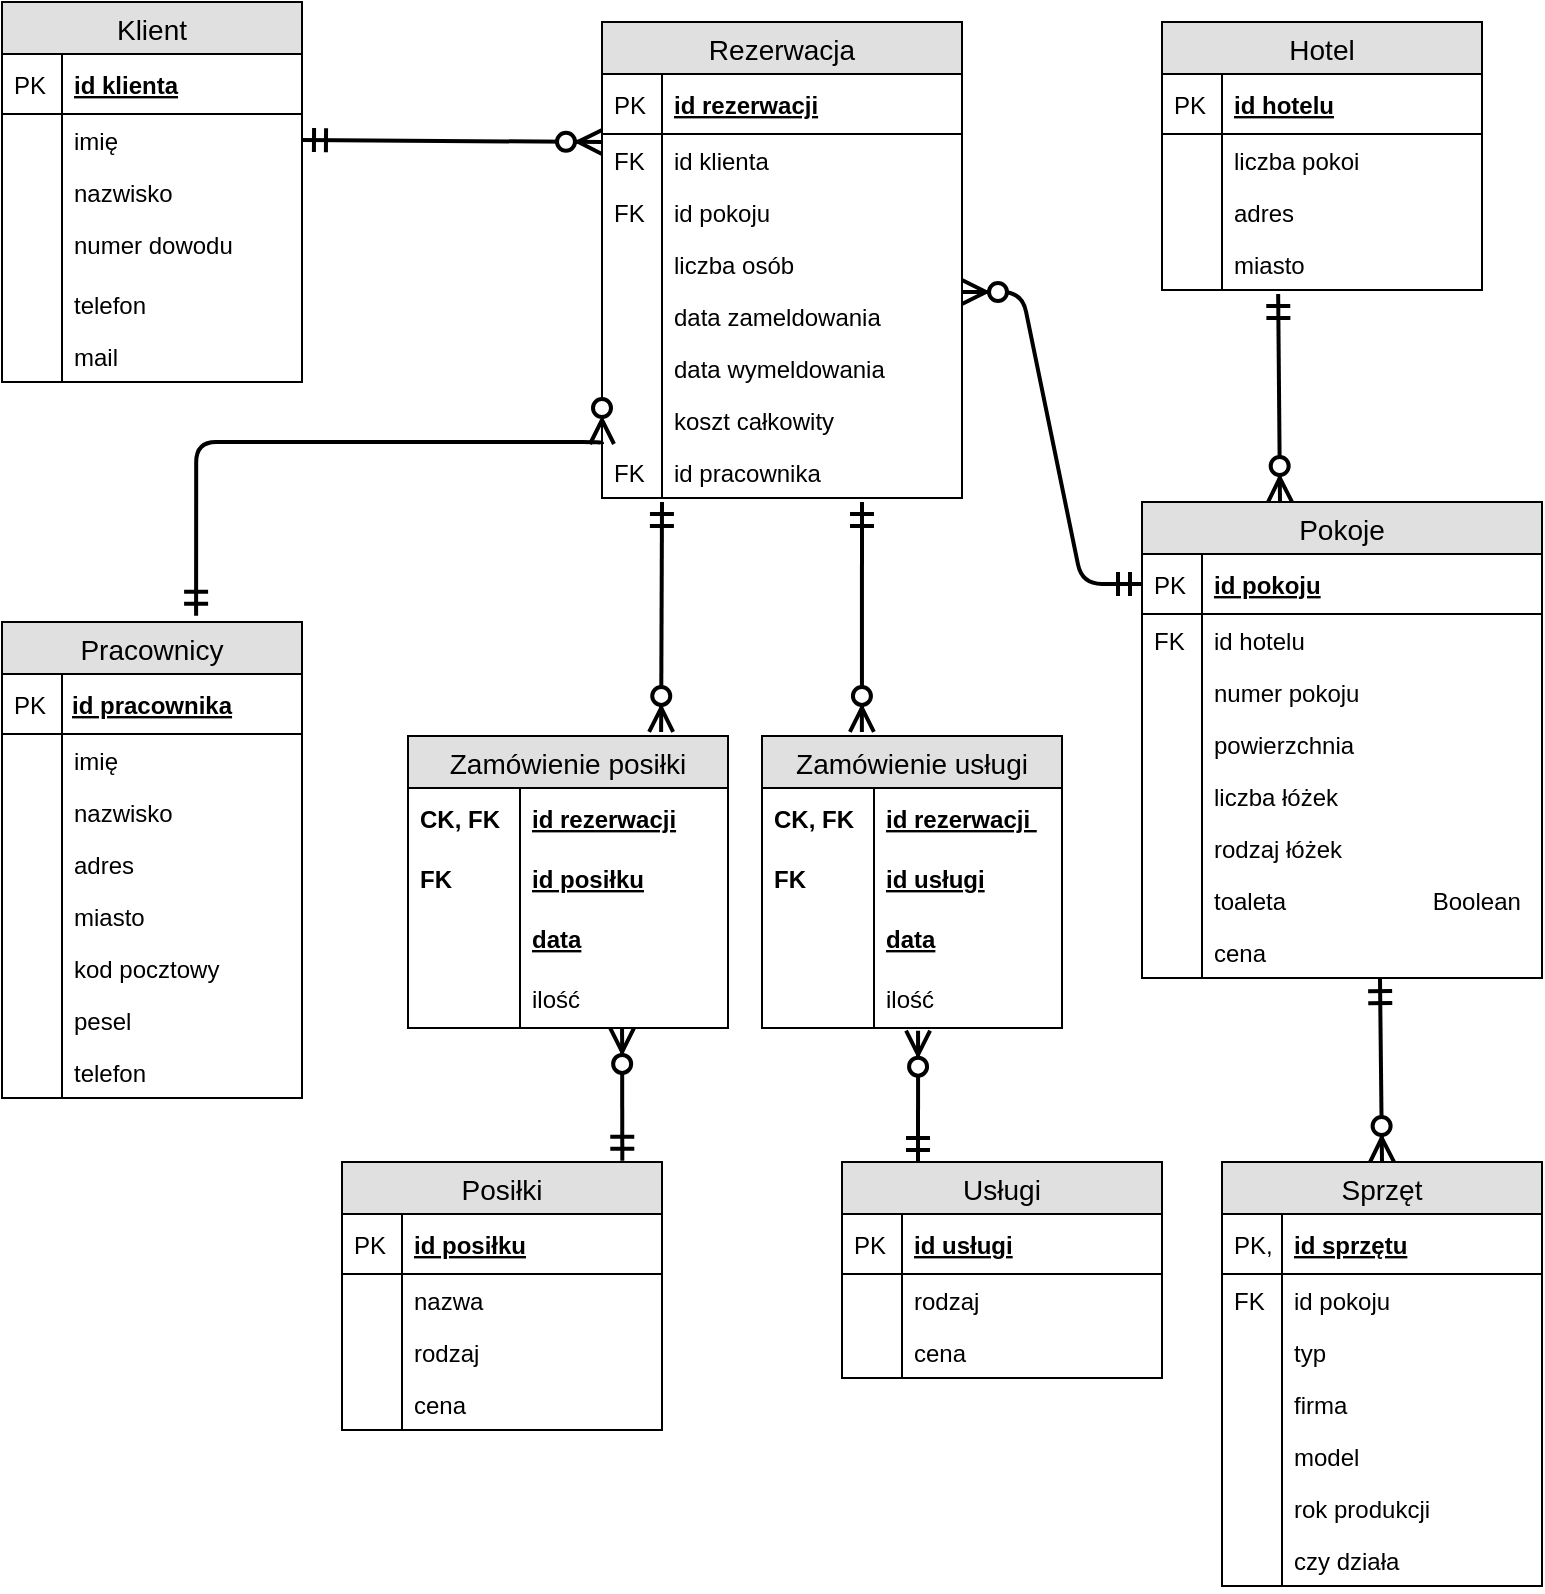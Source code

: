 <mxfile version="12.2.3" type="github" pages="1">
  <diagram id="eyHHcdrzbElofcJFkmy_" name="Page-1">
    <mxGraphModel dx="1374" dy="845" grid="1" gridSize="10" guides="1" tooltips="1" connect="1" arrows="1" fold="1" page="1" pageScale="1" pageWidth="827" pageHeight="1169" math="0" shadow="0">
      <root>
        <object label="" id="0">
          <mxCell/>
        </object>
        <mxCell id="1" parent="0"/>
        <mxCell id="zYe5BoqIVoptwqaEqp91-1" value="Rezerwacja" style="swimlane;fontStyle=0;childLayout=stackLayout;horizontal=1;startSize=26;fillColor=#e0e0e0;horizontalStack=0;resizeParent=1;resizeParentMax=0;resizeLast=0;collapsible=1;marginBottom=0;swimlaneFillColor=#ffffff;align=center;fontSize=14;" parent="1" vertex="1">
          <mxGeometry x="350" y="40" width="180" height="238" as="geometry"/>
        </mxCell>
        <mxCell id="zYe5BoqIVoptwqaEqp91-2" value="id rezerwacji" style="shape=partialRectangle;top=0;left=0;right=0;bottom=1;align=left;verticalAlign=middle;fillColor=none;spacingLeft=34;spacingRight=4;overflow=hidden;rotatable=0;points=[[0,0.5],[1,0.5]];portConstraint=eastwest;dropTarget=0;fontStyle=5;fontSize=12;" parent="zYe5BoqIVoptwqaEqp91-1" vertex="1">
          <mxGeometry y="26" width="180" height="30" as="geometry"/>
        </mxCell>
        <mxCell id="zYe5BoqIVoptwqaEqp91-3" value="PK" style="shape=partialRectangle;top=0;left=0;bottom=0;fillColor=none;align=left;verticalAlign=middle;spacingLeft=4;spacingRight=4;overflow=hidden;rotatable=0;points=[];portConstraint=eastwest;part=1;fontSize=12;" parent="zYe5BoqIVoptwqaEqp91-2" vertex="1" connectable="0">
          <mxGeometry width="30" height="30" as="geometry"/>
        </mxCell>
        <mxCell id="zYe5BoqIVoptwqaEqp91-8" value="id klienta" style="shape=partialRectangle;top=0;left=0;right=0;bottom=0;align=left;verticalAlign=top;fillColor=none;spacingLeft=34;spacingRight=4;overflow=hidden;rotatable=0;points=[[0,0.5],[1,0.5]];portConstraint=eastwest;dropTarget=0;fontSize=12;" parent="zYe5BoqIVoptwqaEqp91-1" vertex="1">
          <mxGeometry y="56" width="180" height="26" as="geometry"/>
        </mxCell>
        <mxCell id="zYe5BoqIVoptwqaEqp91-9" value="FK" style="shape=partialRectangle;top=0;left=0;bottom=0;fillColor=none;align=left;verticalAlign=top;spacingLeft=4;spacingRight=4;overflow=hidden;rotatable=0;points=[];portConstraint=eastwest;part=1;fontSize=12;" parent="zYe5BoqIVoptwqaEqp91-8" vertex="1" connectable="0">
          <mxGeometry width="30" height="26" as="geometry"/>
        </mxCell>
        <mxCell id="zYe5BoqIVoptwqaEqp91-6" value="id pokoju" style="shape=partialRectangle;top=0;left=0;right=0;bottom=0;align=left;verticalAlign=top;fillColor=none;spacingLeft=34;spacingRight=4;overflow=hidden;rotatable=0;points=[[0,0.5],[1,0.5]];portConstraint=eastwest;dropTarget=0;fontSize=12;" parent="zYe5BoqIVoptwqaEqp91-1" vertex="1">
          <mxGeometry y="82" width="180" height="26" as="geometry"/>
        </mxCell>
        <mxCell id="zYe5BoqIVoptwqaEqp91-7" value="FK" style="shape=partialRectangle;top=0;left=0;bottom=0;fillColor=none;align=left;verticalAlign=top;spacingLeft=4;spacingRight=4;overflow=hidden;rotatable=0;points=[];portConstraint=eastwest;part=1;fontSize=12;" parent="zYe5BoqIVoptwqaEqp91-6" vertex="1" connectable="0">
          <mxGeometry width="30" height="26" as="geometry"/>
        </mxCell>
        <mxCell id="zYe5BoqIVoptwqaEqp91-12" value="liczba osób " style="shape=partialRectangle;top=0;left=0;right=0;bottom=0;align=left;verticalAlign=top;fillColor=none;spacingLeft=34;spacingRight=4;overflow=hidden;rotatable=0;points=[[0,0.5],[1,0.5]];portConstraint=eastwest;dropTarget=0;fontSize=12;" parent="zYe5BoqIVoptwqaEqp91-1" vertex="1">
          <mxGeometry y="108" width="180" height="26" as="geometry"/>
        </mxCell>
        <mxCell id="zYe5BoqIVoptwqaEqp91-13" value="" style="shape=partialRectangle;top=0;left=0;bottom=0;fillColor=none;align=left;verticalAlign=top;spacingLeft=4;spacingRight=4;overflow=hidden;rotatable=0;points=[];portConstraint=eastwest;part=1;fontSize=12;" parent="zYe5BoqIVoptwqaEqp91-12" vertex="1" connectable="0">
          <mxGeometry width="30" height="26" as="geometry"/>
        </mxCell>
        <mxCell id="zYe5BoqIVoptwqaEqp91-14" value="data zameldowania" style="shape=partialRectangle;top=0;left=0;right=0;bottom=0;align=left;verticalAlign=top;fillColor=none;spacingLeft=34;spacingRight=4;overflow=hidden;rotatable=0;points=[[0,0.5],[1,0.5]];portConstraint=eastwest;dropTarget=0;fontSize=12;" parent="zYe5BoqIVoptwqaEqp91-1" vertex="1">
          <mxGeometry y="134" width="180" height="26" as="geometry"/>
        </mxCell>
        <mxCell id="zYe5BoqIVoptwqaEqp91-15" value="" style="shape=partialRectangle;top=0;left=0;bottom=0;fillColor=none;align=left;verticalAlign=top;spacingLeft=4;spacingRight=4;overflow=hidden;rotatable=0;points=[];portConstraint=eastwest;part=1;fontSize=12;" parent="zYe5BoqIVoptwqaEqp91-14" vertex="1" connectable="0">
          <mxGeometry width="30" height="26" as="geometry"/>
        </mxCell>
        <mxCell id="hdCmrwVaHmSog3tD7lYt-102" value="data wymeldowania" style="shape=partialRectangle;top=0;left=0;right=0;bottom=0;align=left;verticalAlign=top;fillColor=none;spacingLeft=34;spacingRight=4;overflow=hidden;rotatable=0;points=[[0,0.5],[1,0.5]];portConstraint=eastwest;dropTarget=0;fontSize=12;" parent="zYe5BoqIVoptwqaEqp91-1" vertex="1">
          <mxGeometry y="160" width="180" height="26" as="geometry"/>
        </mxCell>
        <mxCell id="hdCmrwVaHmSog3tD7lYt-103" value="" style="shape=partialRectangle;top=0;left=0;bottom=0;fillColor=none;align=left;verticalAlign=top;spacingLeft=4;spacingRight=4;overflow=hidden;rotatable=0;points=[];portConstraint=eastwest;part=1;fontSize=12;" parent="hdCmrwVaHmSog3tD7lYt-102" vertex="1" connectable="0">
          <mxGeometry width="30" height="26" as="geometry"/>
        </mxCell>
        <mxCell id="zYe5BoqIVoptwqaEqp91-39" value="koszt całkowity" style="shape=partialRectangle;top=0;left=0;right=0;bottom=0;align=left;verticalAlign=top;fillColor=none;spacingLeft=34;spacingRight=4;overflow=hidden;rotatable=0;points=[[0,0.5],[1,0.5]];portConstraint=eastwest;dropTarget=0;fontSize=12;" parent="zYe5BoqIVoptwqaEqp91-1" vertex="1">
          <mxGeometry y="186" width="180" height="26" as="geometry"/>
        </mxCell>
        <mxCell id="zYe5BoqIVoptwqaEqp91-40" value="" style="shape=partialRectangle;top=0;left=0;bottom=0;fillColor=none;align=left;verticalAlign=top;spacingLeft=4;spacingRight=4;overflow=hidden;rotatable=0;points=[];portConstraint=eastwest;part=1;fontSize=12;" parent="zYe5BoqIVoptwqaEqp91-39" vertex="1" connectable="0">
          <mxGeometry width="30" height="26" as="geometry"/>
        </mxCell>
        <mxCell id="zYe5BoqIVoptwqaEqp91-41" value="id pracownika" style="shape=partialRectangle;top=0;left=0;right=0;bottom=0;align=left;verticalAlign=top;fillColor=none;spacingLeft=34;spacingRight=4;overflow=hidden;rotatable=0;points=[[0,0.5],[1,0.5]];portConstraint=eastwest;dropTarget=0;fontSize=12;" parent="zYe5BoqIVoptwqaEqp91-1" vertex="1">
          <mxGeometry y="212" width="180" height="26" as="geometry"/>
        </mxCell>
        <mxCell id="zYe5BoqIVoptwqaEqp91-42" value="FK" style="shape=partialRectangle;top=0;left=0;bottom=0;fillColor=none;align=left;verticalAlign=top;spacingLeft=4;spacingRight=4;overflow=hidden;rotatable=0;points=[];portConstraint=eastwest;part=1;fontSize=12;" parent="zYe5BoqIVoptwqaEqp91-41" vertex="1" connectable="0">
          <mxGeometry width="30" height="26" as="geometry"/>
        </mxCell>
        <mxCell id="zYe5BoqIVoptwqaEqp91-43" value="Klient" style="swimlane;fontStyle=0;childLayout=stackLayout;horizontal=1;startSize=26;fillColor=#e0e0e0;horizontalStack=0;resizeParent=1;resizeParentMax=0;resizeLast=0;collapsible=1;marginBottom=0;swimlaneFillColor=#ffffff;align=center;fontSize=14;" parent="1" vertex="1">
          <mxGeometry x="50" y="30" width="150" height="190" as="geometry"/>
        </mxCell>
        <mxCell id="zYe5BoqIVoptwqaEqp91-44" value="id klienta" style="shape=partialRectangle;top=0;left=0;right=0;bottom=1;align=left;verticalAlign=middle;fillColor=none;spacingLeft=34;spacingRight=4;overflow=hidden;rotatable=0;points=[[0,0.5],[1,0.5]];portConstraint=eastwest;dropTarget=0;fontStyle=5;fontSize=12;" parent="zYe5BoqIVoptwqaEqp91-43" vertex="1">
          <mxGeometry y="26" width="150" height="30" as="geometry"/>
        </mxCell>
        <mxCell id="zYe5BoqIVoptwqaEqp91-45" value="PK" style="shape=partialRectangle;top=0;left=0;bottom=0;fillColor=none;align=left;verticalAlign=middle;spacingLeft=4;spacingRight=4;overflow=hidden;rotatable=0;points=[];portConstraint=eastwest;part=1;fontSize=12;" parent="zYe5BoqIVoptwqaEqp91-44" vertex="1" connectable="0">
          <mxGeometry width="30" height="30" as="geometry"/>
        </mxCell>
        <mxCell id="zYe5BoqIVoptwqaEqp91-46" value="imię             " style="shape=partialRectangle;top=0;left=0;right=0;bottom=0;align=left;verticalAlign=top;fillColor=none;spacingLeft=34;spacingRight=4;overflow=hidden;rotatable=0;points=[[0,0.5],[1,0.5]];portConstraint=eastwest;dropTarget=0;fontSize=12;" parent="zYe5BoqIVoptwqaEqp91-43" vertex="1">
          <mxGeometry y="56" width="150" height="26" as="geometry"/>
        </mxCell>
        <mxCell id="zYe5BoqIVoptwqaEqp91-47" value="" style="shape=partialRectangle;top=0;left=0;bottom=0;fillColor=none;align=left;verticalAlign=top;spacingLeft=4;spacingRight=4;overflow=hidden;rotatable=0;points=[];portConstraint=eastwest;part=1;fontSize=12;" parent="zYe5BoqIVoptwqaEqp91-46" vertex="1" connectable="0">
          <mxGeometry width="30" height="26" as="geometry"/>
        </mxCell>
        <mxCell id="zYe5BoqIVoptwqaEqp91-48" value="nazwisko     " style="shape=partialRectangle;top=0;left=0;right=0;bottom=0;align=left;verticalAlign=top;fillColor=none;spacingLeft=34;spacingRight=4;overflow=hidden;rotatable=0;points=[[0,0.5],[1,0.5]];portConstraint=eastwest;dropTarget=0;fontSize=12;" parent="zYe5BoqIVoptwqaEqp91-43" vertex="1">
          <mxGeometry y="82" width="150" height="26" as="geometry"/>
        </mxCell>
        <mxCell id="zYe5BoqIVoptwqaEqp91-49" value="" style="shape=partialRectangle;top=0;left=0;bottom=0;fillColor=none;align=left;verticalAlign=top;spacingLeft=4;spacingRight=4;overflow=hidden;rotatable=0;points=[];portConstraint=eastwest;part=1;fontSize=12;" parent="zYe5BoqIVoptwqaEqp91-48" vertex="1" connectable="0">
          <mxGeometry width="30" height="26" as="geometry"/>
        </mxCell>
        <mxCell id="zYe5BoqIVoptwqaEqp91-100" value="numer dowodu" style="shape=partialRectangle;top=0;left=0;right=0;bottom=0;align=left;verticalAlign=top;fillColor=none;spacingLeft=34;spacingRight=4;overflow=hidden;rotatable=0;points=[[0,0.5],[1,0.5]];portConstraint=eastwest;dropTarget=0;fontSize=12;" parent="zYe5BoqIVoptwqaEqp91-43" vertex="1">
          <mxGeometry y="108" width="150" height="30" as="geometry"/>
        </mxCell>
        <mxCell id="zYe5BoqIVoptwqaEqp91-101" value="" style="shape=partialRectangle;top=0;left=0;bottom=0;fillColor=none;align=left;verticalAlign=top;spacingLeft=4;spacingRight=4;overflow=hidden;rotatable=0;points=[];portConstraint=eastwest;part=1;fontSize=12;" parent="zYe5BoqIVoptwqaEqp91-100" vertex="1" connectable="0">
          <mxGeometry width="30" height="30" as="geometry"/>
        </mxCell>
        <mxCell id="zYe5BoqIVoptwqaEqp91-104" value="telefon" style="shape=partialRectangle;top=0;left=0;right=0;bottom=0;align=left;verticalAlign=top;fillColor=none;spacingLeft=34;spacingRight=4;overflow=hidden;rotatable=0;points=[[0,0.5],[1,0.5]];portConstraint=eastwest;dropTarget=0;fontSize=12;" parent="zYe5BoqIVoptwqaEqp91-43" vertex="1">
          <mxGeometry y="138" width="150" height="26" as="geometry"/>
        </mxCell>
        <mxCell id="zYe5BoqIVoptwqaEqp91-105" value="" style="shape=partialRectangle;top=0;left=0;bottom=0;fillColor=none;align=left;verticalAlign=top;spacingLeft=4;spacingRight=4;overflow=hidden;rotatable=0;points=[];portConstraint=eastwest;part=1;fontSize=12;" parent="zYe5BoqIVoptwqaEqp91-104" vertex="1" connectable="0">
          <mxGeometry width="30" height="26" as="geometry"/>
        </mxCell>
        <mxCell id="zYe5BoqIVoptwqaEqp91-106" value="mail" style="shape=partialRectangle;top=0;left=0;right=0;bottom=0;align=left;verticalAlign=top;fillColor=none;spacingLeft=34;spacingRight=4;overflow=hidden;rotatable=0;points=[[0,0.5],[1,0.5]];portConstraint=eastwest;dropTarget=0;fontSize=12;" parent="zYe5BoqIVoptwqaEqp91-43" vertex="1">
          <mxGeometry y="164" width="150" height="26" as="geometry"/>
        </mxCell>
        <mxCell id="zYe5BoqIVoptwqaEqp91-107" value="" style="shape=partialRectangle;top=0;left=0;bottom=0;fillColor=none;align=left;verticalAlign=top;spacingLeft=4;spacingRight=4;overflow=hidden;rotatable=0;points=[];portConstraint=eastwest;part=1;fontSize=12;" parent="zYe5BoqIVoptwqaEqp91-106" vertex="1" connectable="0">
          <mxGeometry width="30" height="26" as="geometry"/>
        </mxCell>
        <mxCell id="zYe5BoqIVoptwqaEqp91-54" value="Hotel" style="swimlane;fontStyle=0;childLayout=stackLayout;horizontal=1;startSize=26;fillColor=#e0e0e0;horizontalStack=0;resizeParent=1;resizeParentMax=0;resizeLast=0;collapsible=1;marginBottom=0;swimlaneFillColor=#ffffff;align=center;fontSize=14;" parent="1" vertex="1">
          <mxGeometry x="630" y="40" width="160" height="134" as="geometry"/>
        </mxCell>
        <mxCell id="zYe5BoqIVoptwqaEqp91-55" value="id hotelu" style="shape=partialRectangle;top=0;left=0;right=0;bottom=1;align=left;verticalAlign=middle;fillColor=none;spacingLeft=34;spacingRight=4;overflow=hidden;rotatable=0;points=[[0,0.5],[1,0.5]];portConstraint=eastwest;dropTarget=0;fontStyle=5;fontSize=12;" parent="zYe5BoqIVoptwqaEqp91-54" vertex="1">
          <mxGeometry y="26" width="160" height="30" as="geometry"/>
        </mxCell>
        <mxCell id="zYe5BoqIVoptwqaEqp91-56" value="PK" style="shape=partialRectangle;top=0;left=0;bottom=0;fillColor=none;align=left;verticalAlign=middle;spacingLeft=4;spacingRight=4;overflow=hidden;rotatable=0;points=[];portConstraint=eastwest;part=1;fontSize=12;" parent="zYe5BoqIVoptwqaEqp91-55" vertex="1" connectable="0">
          <mxGeometry width="30" height="30" as="geometry"/>
        </mxCell>
        <mxCell id="zYe5BoqIVoptwqaEqp91-57" value="liczba pokoi" style="shape=partialRectangle;top=0;left=0;right=0;bottom=0;align=left;verticalAlign=top;fillColor=none;spacingLeft=34;spacingRight=4;overflow=hidden;rotatable=0;points=[[0,0.5],[1,0.5]];portConstraint=eastwest;dropTarget=0;fontSize=12;" parent="zYe5BoqIVoptwqaEqp91-54" vertex="1">
          <mxGeometry y="56" width="160" height="26" as="geometry"/>
        </mxCell>
        <mxCell id="zYe5BoqIVoptwqaEqp91-58" value="" style="shape=partialRectangle;top=0;left=0;bottom=0;fillColor=none;align=left;verticalAlign=top;spacingLeft=4;spacingRight=4;overflow=hidden;rotatable=0;points=[];portConstraint=eastwest;part=1;fontSize=12;" parent="zYe5BoqIVoptwqaEqp91-57" vertex="1" connectable="0">
          <mxGeometry width="30" height="26" as="geometry"/>
        </mxCell>
        <mxCell id="wo8Ci5ziZs2mCeSjoIZl-31" value="adres" style="shape=partialRectangle;top=0;left=0;right=0;bottom=0;align=left;verticalAlign=top;fillColor=none;spacingLeft=34;spacingRight=4;overflow=hidden;rotatable=0;points=[[0,0.5],[1,0.5]];portConstraint=eastwest;dropTarget=0;fontSize=12;" vertex="1" parent="zYe5BoqIVoptwqaEqp91-54">
          <mxGeometry y="82" width="160" height="26" as="geometry"/>
        </mxCell>
        <mxCell id="wo8Ci5ziZs2mCeSjoIZl-32" value="" style="shape=partialRectangle;top=0;left=0;bottom=0;fillColor=none;align=left;verticalAlign=top;spacingLeft=4;spacingRight=4;overflow=hidden;rotatable=0;points=[];portConstraint=eastwest;part=1;fontSize=12;" vertex="1" connectable="0" parent="wo8Ci5ziZs2mCeSjoIZl-31">
          <mxGeometry width="30" height="26" as="geometry"/>
        </mxCell>
        <mxCell id="zYe5BoqIVoptwqaEqp91-59" value="miasto" style="shape=partialRectangle;top=0;left=0;right=0;bottom=0;align=left;verticalAlign=top;fillColor=none;spacingLeft=34;spacingRight=4;overflow=hidden;rotatable=0;points=[[0,0.5],[1,0.5]];portConstraint=eastwest;dropTarget=0;fontSize=12;" parent="zYe5BoqIVoptwqaEqp91-54" vertex="1">
          <mxGeometry y="108" width="160" height="26" as="geometry"/>
        </mxCell>
        <mxCell id="zYe5BoqIVoptwqaEqp91-60" value="" style="shape=partialRectangle;top=0;left=0;bottom=0;fillColor=none;align=left;verticalAlign=top;spacingLeft=4;spacingRight=4;overflow=hidden;rotatable=0;points=[];portConstraint=eastwest;part=1;fontSize=12;" parent="zYe5BoqIVoptwqaEqp91-59" vertex="1" connectable="0">
          <mxGeometry width="30" height="26" as="geometry"/>
        </mxCell>
        <mxCell id="zYe5BoqIVoptwqaEqp91-117" value="Pracownicy" style="swimlane;fontStyle=0;childLayout=stackLayout;horizontal=1;startSize=26;fillColor=#e0e0e0;horizontalStack=0;resizeParent=1;resizeParentMax=0;resizeLast=0;collapsible=1;marginBottom=0;swimlaneFillColor=#ffffff;align=center;fontSize=14;" parent="1" vertex="1">
          <mxGeometry x="50" y="340" width="150" height="238" as="geometry"/>
        </mxCell>
        <mxCell id="zYe5BoqIVoptwqaEqp91-118" value="id pracownika" style="shape=partialRectangle;top=0;left=0;right=0;bottom=1;align=left;verticalAlign=middle;fillColor=none;spacingLeft=33;spacingRight=-1;overflow=hidden;rotatable=0;points=[[0,0.5],[1,0.5]];portConstraint=eastwest;dropTarget=0;fontStyle=5;fontSize=12;strokeColor=#000000;spacing=2;" parent="zYe5BoqIVoptwqaEqp91-117" vertex="1">
          <mxGeometry y="26" width="150" height="30" as="geometry"/>
        </mxCell>
        <mxCell id="zYe5BoqIVoptwqaEqp91-119" value="PK" style="shape=partialRectangle;top=0;left=0;bottom=0;fillColor=none;align=left;verticalAlign=middle;spacingLeft=4;spacingRight=4;overflow=hidden;rotatable=0;points=[];portConstraint=eastwest;part=1;fontSize=12;" parent="zYe5BoqIVoptwqaEqp91-118" vertex="1" connectable="0">
          <mxGeometry width="30" height="30" as="geometry"/>
        </mxCell>
        <mxCell id="zYe5BoqIVoptwqaEqp91-122" value="imię" style="shape=partialRectangle;top=0;left=0;right=0;bottom=0;align=left;verticalAlign=top;fillColor=none;spacingLeft=34;spacingRight=4;overflow=hidden;rotatable=0;points=[[0,0.5],[1,0.5]];portConstraint=eastwest;dropTarget=0;fontSize=12;" parent="zYe5BoqIVoptwqaEqp91-117" vertex="1">
          <mxGeometry y="56" width="150" height="26" as="geometry"/>
        </mxCell>
        <mxCell id="zYe5BoqIVoptwqaEqp91-123" value="" style="shape=partialRectangle;top=0;left=0;bottom=0;fillColor=none;align=left;verticalAlign=top;spacingLeft=4;spacingRight=4;overflow=hidden;rotatable=0;points=[];portConstraint=eastwest;part=1;fontSize=12;" parent="zYe5BoqIVoptwqaEqp91-122" vertex="1" connectable="0">
          <mxGeometry width="30" height="26" as="geometry"/>
        </mxCell>
        <mxCell id="hdCmrwVaHmSog3tD7lYt-77" value="nazwisko" style="shape=partialRectangle;top=0;left=0;right=0;bottom=0;align=left;verticalAlign=top;fillColor=none;spacingLeft=34;spacingRight=4;overflow=hidden;rotatable=0;points=[[0,0.5],[1,0.5]];portConstraint=eastwest;dropTarget=0;fontSize=12;" parent="zYe5BoqIVoptwqaEqp91-117" vertex="1">
          <mxGeometry y="82" width="150" height="26" as="geometry"/>
        </mxCell>
        <mxCell id="hdCmrwVaHmSog3tD7lYt-78" value="" style="shape=partialRectangle;top=0;left=0;bottom=0;fillColor=none;align=left;verticalAlign=top;spacingLeft=4;spacingRight=4;overflow=hidden;rotatable=0;points=[];portConstraint=eastwest;part=1;fontSize=12;" parent="hdCmrwVaHmSog3tD7lYt-77" vertex="1" connectable="0">
          <mxGeometry width="30" height="26" as="geometry"/>
        </mxCell>
        <mxCell id="zYe5BoqIVoptwqaEqp91-124" value="adres" style="shape=partialRectangle;top=0;left=0;right=0;bottom=0;align=left;verticalAlign=top;fillColor=none;spacingLeft=34;spacingRight=4;overflow=hidden;rotatable=0;points=[[0,0.5],[1,0.5]];portConstraint=eastwest;dropTarget=0;fontSize=12;" parent="zYe5BoqIVoptwqaEqp91-117" vertex="1">
          <mxGeometry y="108" width="150" height="26" as="geometry"/>
        </mxCell>
        <mxCell id="zYe5BoqIVoptwqaEqp91-125" value="" style="shape=partialRectangle;top=0;left=0;bottom=0;fillColor=none;align=left;verticalAlign=top;spacingLeft=4;spacingRight=4;overflow=hidden;rotatable=0;points=[];portConstraint=eastwest;part=1;fontSize=12;" parent="zYe5BoqIVoptwqaEqp91-124" vertex="1" connectable="0">
          <mxGeometry width="30" height="26" as="geometry"/>
        </mxCell>
        <mxCell id="hdCmrwVaHmSog3tD7lYt-81" value="miasto" style="shape=partialRectangle;top=0;left=0;right=0;bottom=0;align=left;verticalAlign=top;fillColor=none;spacingLeft=34;spacingRight=4;overflow=hidden;rotatable=0;points=[[0,0.5],[1,0.5]];portConstraint=eastwest;dropTarget=0;fontSize=12;" parent="zYe5BoqIVoptwqaEqp91-117" vertex="1">
          <mxGeometry y="134" width="150" height="26" as="geometry"/>
        </mxCell>
        <mxCell id="hdCmrwVaHmSog3tD7lYt-82" value="" style="shape=partialRectangle;top=0;left=0;bottom=0;fillColor=none;align=left;verticalAlign=top;spacingLeft=4;spacingRight=4;overflow=hidden;rotatable=0;points=[];portConstraint=eastwest;part=1;fontSize=12;" parent="hdCmrwVaHmSog3tD7lYt-81" vertex="1" connectable="0">
          <mxGeometry width="30" height="26" as="geometry"/>
        </mxCell>
        <mxCell id="hdCmrwVaHmSog3tD7lYt-83" value="kod pocztowy" style="shape=partialRectangle;top=0;left=0;right=0;bottom=0;align=left;verticalAlign=top;fillColor=none;spacingLeft=34;spacingRight=4;overflow=hidden;rotatable=0;points=[[0,0.5],[1,0.5]];portConstraint=eastwest;dropTarget=0;fontSize=12;" parent="zYe5BoqIVoptwqaEqp91-117" vertex="1">
          <mxGeometry y="160" width="150" height="26" as="geometry"/>
        </mxCell>
        <mxCell id="hdCmrwVaHmSog3tD7lYt-84" value="" style="shape=partialRectangle;top=0;left=0;bottom=0;fillColor=none;align=left;verticalAlign=top;spacingLeft=4;spacingRight=4;overflow=hidden;rotatable=0;points=[];portConstraint=eastwest;part=1;fontSize=12;" parent="hdCmrwVaHmSog3tD7lYt-83" vertex="1" connectable="0">
          <mxGeometry width="30" height="26" as="geometry"/>
        </mxCell>
        <mxCell id="hdCmrwVaHmSog3tD7lYt-85" value="pesel&#xa;" style="shape=partialRectangle;top=0;left=0;right=0;bottom=0;align=left;verticalAlign=top;fillColor=none;spacingLeft=34;spacingRight=4;overflow=hidden;rotatable=0;points=[[0,0.5],[1,0.5]];portConstraint=eastwest;dropTarget=0;fontSize=12;" parent="zYe5BoqIVoptwqaEqp91-117" vertex="1">
          <mxGeometry y="186" width="150" height="26" as="geometry"/>
        </mxCell>
        <mxCell id="hdCmrwVaHmSog3tD7lYt-86" value="" style="shape=partialRectangle;top=0;left=0;bottom=0;fillColor=none;align=left;verticalAlign=top;spacingLeft=4;spacingRight=4;overflow=hidden;rotatable=0;points=[];portConstraint=eastwest;part=1;fontSize=12;" parent="hdCmrwVaHmSog3tD7lYt-85" vertex="1" connectable="0">
          <mxGeometry width="30" height="26" as="geometry"/>
        </mxCell>
        <mxCell id="hdCmrwVaHmSog3tD7lYt-87" value="telefon" style="shape=partialRectangle;top=0;left=0;right=0;bottom=0;align=left;verticalAlign=top;fillColor=none;spacingLeft=34;spacingRight=4;overflow=hidden;rotatable=0;points=[[0,0.5],[1,0.5]];portConstraint=eastwest;dropTarget=0;fontSize=12;" parent="zYe5BoqIVoptwqaEqp91-117" vertex="1">
          <mxGeometry y="212" width="150" height="26" as="geometry"/>
        </mxCell>
        <mxCell id="hdCmrwVaHmSog3tD7lYt-88" value="" style="shape=partialRectangle;top=0;left=0;bottom=0;fillColor=none;align=left;verticalAlign=top;spacingLeft=4;spacingRight=4;overflow=hidden;rotatable=0;points=[];portConstraint=eastwest;part=1;fontSize=12;" parent="hdCmrwVaHmSog3tD7lYt-87" vertex="1" connectable="0">
          <mxGeometry width="30" height="26" as="geometry"/>
        </mxCell>
        <mxCell id="zYe5BoqIVoptwqaEqp91-137" value="Usługi" style="swimlane;fontStyle=0;childLayout=stackLayout;horizontal=1;startSize=26;fillColor=#e0e0e0;horizontalStack=0;resizeParent=1;resizeParentMax=0;resizeLast=0;collapsible=1;marginBottom=0;swimlaneFillColor=#ffffff;align=center;fontSize=14;" parent="1" vertex="1">
          <mxGeometry x="470" y="610" width="160" height="108" as="geometry"/>
        </mxCell>
        <mxCell id="zYe5BoqIVoptwqaEqp91-138" value="id usługi" style="shape=partialRectangle;top=0;left=0;right=0;bottom=1;align=left;verticalAlign=middle;fillColor=none;spacingLeft=34;spacingRight=4;overflow=hidden;rotatable=0;points=[[0,0.5],[1,0.5]];portConstraint=eastwest;dropTarget=0;fontStyle=5;fontSize=12;" parent="zYe5BoqIVoptwqaEqp91-137" vertex="1">
          <mxGeometry y="26" width="160" height="30" as="geometry"/>
        </mxCell>
        <mxCell id="zYe5BoqIVoptwqaEqp91-139" value="PK" style="shape=partialRectangle;top=0;left=0;bottom=0;fillColor=none;align=left;verticalAlign=middle;spacingLeft=4;spacingRight=4;overflow=hidden;rotatable=0;points=[];portConstraint=eastwest;part=1;fontSize=12;" parent="zYe5BoqIVoptwqaEqp91-138" vertex="1" connectable="0">
          <mxGeometry width="30" height="30" as="geometry"/>
        </mxCell>
        <mxCell id="zYe5BoqIVoptwqaEqp91-140" value="rodzaj" style="shape=partialRectangle;top=0;left=0;right=0;bottom=0;align=left;verticalAlign=top;fillColor=none;spacingLeft=34;spacingRight=4;overflow=hidden;rotatable=0;points=[[0,0.5],[1,0.5]];portConstraint=eastwest;dropTarget=0;fontSize=12;" parent="zYe5BoqIVoptwqaEqp91-137" vertex="1">
          <mxGeometry y="56" width="160" height="26" as="geometry"/>
        </mxCell>
        <mxCell id="zYe5BoqIVoptwqaEqp91-141" value="" style="shape=partialRectangle;top=0;left=0;bottom=0;fillColor=none;align=left;verticalAlign=top;spacingLeft=4;spacingRight=4;overflow=hidden;rotatable=0;points=[];portConstraint=eastwest;part=1;fontSize=12;" parent="zYe5BoqIVoptwqaEqp91-140" vertex="1" connectable="0">
          <mxGeometry width="30" height="26" as="geometry"/>
        </mxCell>
        <mxCell id="zYe5BoqIVoptwqaEqp91-142" value="cena" style="shape=partialRectangle;top=0;left=0;right=0;bottom=0;align=left;verticalAlign=top;fillColor=none;spacingLeft=34;spacingRight=4;overflow=hidden;rotatable=0;points=[[0,0.5],[1,0.5]];portConstraint=eastwest;dropTarget=0;fontSize=12;" parent="zYe5BoqIVoptwqaEqp91-137" vertex="1">
          <mxGeometry y="82" width="160" height="26" as="geometry"/>
        </mxCell>
        <mxCell id="zYe5BoqIVoptwqaEqp91-143" value="" style="shape=partialRectangle;top=0;left=0;bottom=0;fillColor=none;align=left;verticalAlign=top;spacingLeft=4;spacingRight=4;overflow=hidden;rotatable=0;points=[];portConstraint=eastwest;part=1;fontSize=12;" parent="zYe5BoqIVoptwqaEqp91-142" vertex="1" connectable="0">
          <mxGeometry width="30" height="26" as="geometry"/>
        </mxCell>
        <mxCell id="zYe5BoqIVoptwqaEqp91-148" value="Posiłki" style="swimlane;fontStyle=0;childLayout=stackLayout;horizontal=1;startSize=26;fillColor=#e0e0e0;horizontalStack=0;resizeParent=1;resizeParentMax=0;resizeLast=0;collapsible=1;marginBottom=0;swimlaneFillColor=#ffffff;align=center;fontSize=14;" parent="1" vertex="1">
          <mxGeometry x="220" y="610" width="160" height="134" as="geometry"/>
        </mxCell>
        <mxCell id="zYe5BoqIVoptwqaEqp91-149" value="id posiłku" style="shape=partialRectangle;top=0;left=0;right=0;bottom=1;align=left;verticalAlign=middle;fillColor=none;spacingLeft=34;spacingRight=4;overflow=hidden;rotatable=0;points=[[0,0.5],[1,0.5]];portConstraint=eastwest;dropTarget=0;fontStyle=5;fontSize=12;" parent="zYe5BoqIVoptwqaEqp91-148" vertex="1">
          <mxGeometry y="26" width="160" height="30" as="geometry"/>
        </mxCell>
        <mxCell id="zYe5BoqIVoptwqaEqp91-150" value="PK" style="shape=partialRectangle;top=0;left=0;bottom=0;fillColor=none;align=left;verticalAlign=middle;spacingLeft=4;spacingRight=4;overflow=hidden;rotatable=0;points=[];portConstraint=eastwest;part=1;fontSize=12;" parent="zYe5BoqIVoptwqaEqp91-149" vertex="1" connectable="0">
          <mxGeometry width="30" height="30" as="geometry"/>
        </mxCell>
        <mxCell id="zYe5BoqIVoptwqaEqp91-151" value="nazwa" style="shape=partialRectangle;top=0;left=0;right=0;bottom=0;align=left;verticalAlign=top;fillColor=none;spacingLeft=34;spacingRight=4;overflow=hidden;rotatable=0;points=[[0,0.5],[1,0.5]];portConstraint=eastwest;dropTarget=0;fontSize=12;" parent="zYe5BoqIVoptwqaEqp91-148" vertex="1">
          <mxGeometry y="56" width="160" height="26" as="geometry"/>
        </mxCell>
        <mxCell id="zYe5BoqIVoptwqaEqp91-152" value="" style="shape=partialRectangle;top=0;left=0;bottom=0;fillColor=none;align=left;verticalAlign=top;spacingLeft=4;spacingRight=4;overflow=hidden;rotatable=0;points=[];portConstraint=eastwest;part=1;fontSize=12;" parent="zYe5BoqIVoptwqaEqp91-151" vertex="1" connectable="0">
          <mxGeometry width="30" height="26" as="geometry"/>
        </mxCell>
        <mxCell id="zYe5BoqIVoptwqaEqp91-153" value="rodzaj" style="shape=partialRectangle;top=0;left=0;right=0;bottom=0;align=left;verticalAlign=top;fillColor=none;spacingLeft=34;spacingRight=4;overflow=hidden;rotatable=0;points=[[0,0.5],[1,0.5]];portConstraint=eastwest;dropTarget=0;fontSize=12;" parent="zYe5BoqIVoptwqaEqp91-148" vertex="1">
          <mxGeometry y="82" width="160" height="26" as="geometry"/>
        </mxCell>
        <mxCell id="zYe5BoqIVoptwqaEqp91-154" value="" style="shape=partialRectangle;top=0;left=0;bottom=0;fillColor=none;align=left;verticalAlign=top;spacingLeft=4;spacingRight=4;overflow=hidden;rotatable=0;points=[];portConstraint=eastwest;part=1;fontSize=12;" parent="zYe5BoqIVoptwqaEqp91-153" vertex="1" connectable="0">
          <mxGeometry width="30" height="26" as="geometry"/>
        </mxCell>
        <mxCell id="zYe5BoqIVoptwqaEqp91-155" value="cena" style="shape=partialRectangle;top=0;left=0;right=0;bottom=0;align=left;verticalAlign=top;fillColor=none;spacingLeft=34;spacingRight=4;overflow=hidden;rotatable=0;points=[[0,0.5],[1,0.5]];portConstraint=eastwest;dropTarget=0;fontSize=12;" parent="zYe5BoqIVoptwqaEqp91-148" vertex="1">
          <mxGeometry y="108" width="160" height="26" as="geometry"/>
        </mxCell>
        <mxCell id="zYe5BoqIVoptwqaEqp91-156" value="" style="shape=partialRectangle;top=0;left=0;bottom=0;fillColor=none;align=left;verticalAlign=top;spacingLeft=4;spacingRight=4;overflow=hidden;rotatable=0;points=[];portConstraint=eastwest;part=1;fontSize=12;" parent="zYe5BoqIVoptwqaEqp91-155" vertex="1" connectable="0">
          <mxGeometry width="30" height="26" as="geometry"/>
        </mxCell>
        <mxCell id="hdCmrwVaHmSog3tD7lYt-18" value="Zamówienie posiłki" style="swimlane;fontStyle=0;childLayout=stackLayout;horizontal=1;startSize=26;fillColor=#e0e0e0;horizontalStack=0;resizeParent=1;resizeParentMax=0;resizeLast=0;collapsible=1;marginBottom=0;swimlaneFillColor=#ffffff;align=center;fontSize=14;rounded=0;shadow=0;glass=0;comic=0;" parent="1" vertex="1">
          <mxGeometry x="253" y="397" width="160" height="146" as="geometry"/>
        </mxCell>
        <mxCell id="hdCmrwVaHmSog3tD7lYt-19" value="id rezerwacji" style="shape=partialRectangle;top=0;left=0;right=0;bottom=0;align=left;verticalAlign=middle;fillColor=none;spacingLeft=60;spacingRight=4;overflow=hidden;rotatable=0;points=[[0,0.5],[1,0.5]];portConstraint=eastwest;dropTarget=0;fontStyle=5;fontSize=12;" parent="hdCmrwVaHmSog3tD7lYt-18" vertex="1">
          <mxGeometry y="26" width="160" height="30" as="geometry"/>
        </mxCell>
        <mxCell id="hdCmrwVaHmSog3tD7lYt-20" value="CK, FK" style="shape=partialRectangle;fontStyle=1;top=0;left=0;bottom=0;fillColor=none;align=left;verticalAlign=middle;spacingLeft=4;spacingRight=4;overflow=hidden;rotatable=0;points=[];portConstraint=eastwest;part=1;fontSize=12;" parent="hdCmrwVaHmSog3tD7lYt-19" vertex="1" connectable="0">
          <mxGeometry width="56" height="30" as="geometry"/>
        </mxCell>
        <mxCell id="hdCmrwVaHmSog3tD7lYt-21" value="id posiłku" style="shape=partialRectangle;top=0;left=0;right=0;bottom=0;align=left;verticalAlign=middle;fillColor=none;spacingLeft=60;spacingRight=4;overflow=hidden;rotatable=0;points=[[0,0.5],[1,0.5]];portConstraint=eastwest;dropTarget=0;fontStyle=5;fontSize=12;" parent="hdCmrwVaHmSog3tD7lYt-18" vertex="1">
          <mxGeometry y="56" width="160" height="30" as="geometry"/>
        </mxCell>
        <mxCell id="hdCmrwVaHmSog3tD7lYt-22" value="FK" style="shape=partialRectangle;fontStyle=1;top=0;left=0;bottom=0;fillColor=none;align=left;verticalAlign=middle;spacingLeft=4;spacingRight=4;overflow=hidden;rotatable=0;points=[];portConstraint=eastwest;part=1;fontSize=12;" parent="hdCmrwVaHmSog3tD7lYt-21" vertex="1" connectable="0">
          <mxGeometry width="56" height="30" as="geometry"/>
        </mxCell>
        <mxCell id="hdCmrwVaHmSog3tD7lYt-62" value="data" style="shape=partialRectangle;top=0;left=0;right=0;bottom=0;align=left;verticalAlign=middle;fillColor=none;spacingLeft=60;spacingRight=4;overflow=hidden;rotatable=0;points=[[0,0.5],[1,0.5]];portConstraint=eastwest;dropTarget=0;fontStyle=5;fontSize=12;" parent="hdCmrwVaHmSog3tD7lYt-18" vertex="1">
          <mxGeometry y="86" width="160" height="30" as="geometry"/>
        </mxCell>
        <mxCell id="hdCmrwVaHmSog3tD7lYt-63" value="" style="shape=partialRectangle;fontStyle=1;top=0;left=0;bottom=0;fillColor=none;align=left;verticalAlign=middle;spacingLeft=4;spacingRight=4;overflow=hidden;rotatable=0;points=[];portConstraint=eastwest;part=1;fontSize=12;" parent="hdCmrwVaHmSog3tD7lYt-62" vertex="1" connectable="0">
          <mxGeometry width="56" height="30" as="geometry"/>
        </mxCell>
        <mxCell id="hdCmrwVaHmSog3tD7lYt-98" value="ilość" style="shape=partialRectangle;top=0;left=0;right=0;bottom=0;align=left;verticalAlign=middle;fillColor=none;spacingLeft=60;spacingRight=4;overflow=hidden;rotatable=0;points=[[0,0.5],[1,0.5]];portConstraint=eastwest;dropTarget=0;fontStyle=0;fontSize=12;" parent="hdCmrwVaHmSog3tD7lYt-18" vertex="1">
          <mxGeometry y="116" width="160" height="30" as="geometry"/>
        </mxCell>
        <mxCell id="hdCmrwVaHmSog3tD7lYt-99" value="" style="shape=partialRectangle;fontStyle=1;top=0;left=0;bottom=0;fillColor=none;align=left;verticalAlign=middle;spacingLeft=4;spacingRight=4;overflow=hidden;rotatable=0;points=[];portConstraint=eastwest;part=1;fontSize=12;" parent="hdCmrwVaHmSog3tD7lYt-98" vertex="1" connectable="0">
          <mxGeometry width="56" height="30" as="geometry"/>
        </mxCell>
        <mxCell id="hdCmrwVaHmSog3tD7lYt-37" value="" style="fontSize=12;html=1;endArrow=ERzeroToMany;startArrow=ERmandOne;strokeWidth=2;jumpSize=12;endSize=9;startSize=9;exitX=1;exitY=0.5;exitDx=0;exitDy=0;startFill=0;" parent="1" source="zYe5BoqIVoptwqaEqp91-46" edge="1">
          <mxGeometry width="100" height="100" relative="1" as="geometry">
            <mxPoint x="200" y="195" as="sourcePoint"/>
            <mxPoint x="350" y="100" as="targetPoint"/>
          </mxGeometry>
        </mxCell>
        <mxCell id="hdCmrwVaHmSog3tD7lYt-39" value="" style="fontSize=12;html=1;endArrow=ERzeroToMany;startArrow=ERmandOne;strokeWidth=2;strokeColor=#000000;jumpStyle=none;bendable=1;noJump=1;startFill=1;endFill=1;anchorPointDirection=1;fixDash=0;snapToPoint=0;startSize=9;endSize=9;exitX=0.363;exitY=1.077;exitDx=0;exitDy=0;exitPerimeter=0;" parent="1" edge="1" source="zYe5BoqIVoptwqaEqp91-59">
          <mxGeometry width="100" height="100" relative="1" as="geometry">
            <mxPoint x="689" y="150" as="sourcePoint"/>
            <mxPoint x="689" y="280" as="targetPoint"/>
          </mxGeometry>
        </mxCell>
        <mxCell id="hdCmrwVaHmSog3tD7lYt-64" value="Zamówienie usługi" style="swimlane;fontStyle=0;childLayout=stackLayout;horizontal=1;startSize=26;fillColor=#e0e0e0;horizontalStack=0;resizeParent=1;resizeParentMax=0;resizeLast=0;collapsible=1;marginBottom=0;swimlaneFillColor=#ffffff;align=center;fontSize=14;rounded=0;shadow=0;glass=0;comic=0;" parent="1" vertex="1">
          <mxGeometry x="430" y="397" width="150" height="146" as="geometry"/>
        </mxCell>
        <mxCell id="hdCmrwVaHmSog3tD7lYt-65" value="id rezerwacji " style="shape=partialRectangle;top=0;left=0;right=0;bottom=0;align=left;verticalAlign=middle;fillColor=none;spacingLeft=60;spacingRight=4;overflow=hidden;rotatable=0;points=[[0,0.5],[1,0.5]];portConstraint=eastwest;dropTarget=0;fontStyle=5;fontSize=12;strokeColor=none;" parent="hdCmrwVaHmSog3tD7lYt-64" vertex="1">
          <mxGeometry y="26" width="150" height="30" as="geometry"/>
        </mxCell>
        <mxCell id="hdCmrwVaHmSog3tD7lYt-66" value="CK, FK" style="shape=partialRectangle;fontStyle=1;top=0;left=0;bottom=0;fillColor=none;align=left;verticalAlign=middle;spacingLeft=4;spacingRight=4;overflow=hidden;rotatable=0;points=[];portConstraint=eastwest;part=1;fontSize=12;" parent="hdCmrwVaHmSog3tD7lYt-65" vertex="1" connectable="0">
          <mxGeometry width="56" height="30" as="geometry"/>
        </mxCell>
        <mxCell id="hdCmrwVaHmSog3tD7lYt-67" value="id usługi" style="shape=partialRectangle;top=0;left=0;right=0;bottom=0;align=left;verticalAlign=middle;fillColor=none;spacingLeft=60;spacingRight=4;overflow=hidden;rotatable=0;points=[[0,0.5],[1,0.5]];portConstraint=eastwest;dropTarget=0;fontStyle=5;fontSize=12;strokeColor=#000000;" parent="hdCmrwVaHmSog3tD7lYt-64" vertex="1">
          <mxGeometry y="56" width="150" height="30" as="geometry"/>
        </mxCell>
        <mxCell id="hdCmrwVaHmSog3tD7lYt-68" value="FK" style="shape=partialRectangle;fontStyle=1;top=0;left=0;bottom=0;fillColor=none;align=left;verticalAlign=middle;spacingLeft=4;spacingRight=4;overflow=hidden;rotatable=0;points=[];portConstraint=eastwest;part=1;fontSize=12;" parent="hdCmrwVaHmSog3tD7lYt-67" vertex="1" connectable="0">
          <mxGeometry width="56" height="30" as="geometry"/>
        </mxCell>
        <mxCell id="hdCmrwVaHmSog3tD7lYt-71" value="data" style="shape=partialRectangle;top=0;left=0;right=0;bottom=0;align=left;verticalAlign=middle;fillColor=none;spacingLeft=60;spacingRight=4;overflow=hidden;rotatable=0;points=[[0,0.5],[1,0.5]];portConstraint=eastwest;dropTarget=0;fontStyle=5;fontSize=12;strokeColor=#000000;strokeWidth=3;perimeterSpacing=5;labelBorderColor=none;" parent="hdCmrwVaHmSog3tD7lYt-64" vertex="1">
          <mxGeometry y="86" width="150" height="30" as="geometry"/>
        </mxCell>
        <mxCell id="hdCmrwVaHmSog3tD7lYt-72" value="" style="shape=partialRectangle;fontStyle=1;top=0;left=0;bottom=0;fillColor=none;align=left;verticalAlign=middle;spacingLeft=4;spacingRight=4;overflow=hidden;rotatable=0;points=[];portConstraint=eastwest;part=1;fontSize=12;" parent="hdCmrwVaHmSog3tD7lYt-71" vertex="1" connectable="0">
          <mxGeometry width="56" height="30" as="geometry"/>
        </mxCell>
        <mxCell id="hdCmrwVaHmSog3tD7lYt-94" value="ilość" style="shape=partialRectangle;top=0;left=0;right=0;bottom=0;align=left;verticalAlign=middle;fillColor=none;spacingLeft=60;spacingRight=4;overflow=hidden;rotatable=0;points=[[0,0.5],[1,0.5]];portConstraint=eastwest;dropTarget=0;fontStyle=0;fontSize=12;strokeColor=#000000;strokeWidth=3;perimeterSpacing=5;labelBorderColor=none;" parent="hdCmrwVaHmSog3tD7lYt-64" vertex="1">
          <mxGeometry y="116" width="150" height="30" as="geometry"/>
        </mxCell>
        <mxCell id="hdCmrwVaHmSog3tD7lYt-95" value="" style="shape=partialRectangle;fontStyle=1;top=0;left=0;bottom=0;fillColor=none;align=left;verticalAlign=middle;spacingLeft=4;spacingRight=4;overflow=hidden;rotatable=0;points=[];portConstraint=eastwest;part=1;fontSize=12;" parent="hdCmrwVaHmSog3tD7lYt-94" vertex="1" connectable="0">
          <mxGeometry width="56" height="30" as="geometry"/>
        </mxCell>
        <mxCell id="zYe5BoqIVoptwqaEqp91-65" value="Pokoje" style="swimlane;fontStyle=0;childLayout=stackLayout;horizontal=1;startSize=26;fillColor=#e0e0e0;horizontalStack=0;resizeParent=1;resizeParentMax=0;resizeLast=0;collapsible=1;marginBottom=0;swimlaneFillColor=#ffffff;align=center;fontSize=14;flipV=0;fixDash=0;part=0;swimlaneLine=1;rounded=0;shadow=0;glass=0;comic=0;strokeColor=#000000;fillOpacity=100;strokeOpacity=100;" parent="1" vertex="1">
          <mxGeometry x="620" y="280" width="200" height="238" as="geometry"/>
        </mxCell>
        <mxCell id="zYe5BoqIVoptwqaEqp91-66" value="id pokoju" style="shape=partialRectangle;top=0;left=0;right=0;bottom=1;align=left;verticalAlign=middle;fillColor=none;spacingLeft=34;spacingRight=4;overflow=hidden;rotatable=0;points=[[0,0.5],[1,0.5]];portConstraint=eastwest;dropTarget=0;fontStyle=5;fontSize=12;" parent="zYe5BoqIVoptwqaEqp91-65" vertex="1">
          <mxGeometry y="26" width="200" height="30" as="geometry"/>
        </mxCell>
        <mxCell id="zYe5BoqIVoptwqaEqp91-67" value="PK" style="shape=partialRectangle;top=0;left=0;bottom=0;fillColor=none;align=left;verticalAlign=middle;spacingLeft=4;spacingRight=4;overflow=hidden;rotatable=0;points=[];portConstraint=eastwest;part=1;fontSize=12;" parent="zYe5BoqIVoptwqaEqp91-66" vertex="1" connectable="0">
          <mxGeometry width="30" height="30" as="geometry"/>
        </mxCell>
        <mxCell id="zYe5BoqIVoptwqaEqp91-68" value="id hotelu" style="shape=partialRectangle;top=0;left=0;right=0;bottom=0;align=left;verticalAlign=top;fillColor=none;spacingLeft=34;spacingRight=4;overflow=hidden;rotatable=0;points=[[0,0.5],[1,0.5]];portConstraint=eastwest;dropTarget=0;fontSize=12;fontStyle=0" parent="zYe5BoqIVoptwqaEqp91-65" vertex="1">
          <mxGeometry y="56" width="200" height="26" as="geometry"/>
        </mxCell>
        <mxCell id="zYe5BoqIVoptwqaEqp91-69" value="FK" style="shape=partialRectangle;top=0;left=0;bottom=0;fillColor=none;align=left;verticalAlign=top;spacingLeft=4;spacingRight=4;overflow=hidden;rotatable=0;points=[];portConstraint=eastwest;part=1;fontSize=12;" parent="zYe5BoqIVoptwqaEqp91-68" vertex="1" connectable="0">
          <mxGeometry width="30" height="26" as="geometry"/>
        </mxCell>
        <mxCell id="wo8Ci5ziZs2mCeSjoIZl-29" value="numer pokoju" style="shape=partialRectangle;top=0;left=0;right=0;bottom=0;align=left;verticalAlign=top;fillColor=none;spacingLeft=34;spacingRight=4;overflow=hidden;rotatable=0;points=[[0,0.5],[1,0.5]];portConstraint=eastwest;dropTarget=0;fontSize=12;fontStyle=0" vertex="1" parent="zYe5BoqIVoptwqaEqp91-65">
          <mxGeometry y="82" width="200" height="26" as="geometry"/>
        </mxCell>
        <mxCell id="wo8Ci5ziZs2mCeSjoIZl-30" value="" style="shape=partialRectangle;top=0;left=0;bottom=0;fillColor=none;align=left;verticalAlign=top;spacingLeft=4;spacingRight=4;overflow=hidden;rotatable=0;points=[];portConstraint=eastwest;part=1;fontSize=12;" vertex="1" connectable="0" parent="wo8Ci5ziZs2mCeSjoIZl-29">
          <mxGeometry width="30" height="26" as="geometry"/>
        </mxCell>
        <mxCell id="zYe5BoqIVoptwqaEqp91-70" value="powierzchnia" style="shape=partialRectangle;top=0;left=0;right=0;bottom=0;align=left;verticalAlign=top;fillColor=none;spacingLeft=34;spacingRight=4;overflow=hidden;rotatable=0;points=[[0,0.5],[1,0.5]];portConstraint=eastwest;dropTarget=0;fontSize=12;" parent="zYe5BoqIVoptwqaEqp91-65" vertex="1">
          <mxGeometry y="108" width="200" height="26" as="geometry"/>
        </mxCell>
        <mxCell id="zYe5BoqIVoptwqaEqp91-71" value="" style="shape=partialRectangle;top=0;left=0;bottom=0;fillColor=none;align=left;verticalAlign=top;spacingLeft=4;spacingRight=4;overflow=hidden;rotatable=0;points=[];portConstraint=eastwest;part=1;fontSize=12;" parent="zYe5BoqIVoptwqaEqp91-70" vertex="1" connectable="0">
          <mxGeometry width="30" height="26" as="geometry"/>
        </mxCell>
        <mxCell id="zYe5BoqIVoptwqaEqp91-72" value="liczba łóżek" style="shape=partialRectangle;top=0;left=0;right=0;bottom=0;align=left;verticalAlign=top;fillColor=none;spacingLeft=34;spacingRight=4;overflow=hidden;rotatable=0;points=[[0,0.5],[1,0.5]];portConstraint=eastwest;dropTarget=0;fontSize=12;" parent="zYe5BoqIVoptwqaEqp91-65" vertex="1">
          <mxGeometry y="134" width="200" height="26" as="geometry"/>
        </mxCell>
        <mxCell id="zYe5BoqIVoptwqaEqp91-73" value="" style="shape=partialRectangle;top=0;left=0;bottom=0;fillColor=none;align=left;verticalAlign=top;spacingLeft=4;spacingRight=4;overflow=hidden;rotatable=0;points=[];portConstraint=eastwest;part=1;fontSize=12;" parent="zYe5BoqIVoptwqaEqp91-72" vertex="1" connectable="0">
          <mxGeometry width="30" height="26" as="geometry"/>
        </mxCell>
        <mxCell id="zYe5BoqIVoptwqaEqp91-131" value="rodzaj łóżek" style="shape=partialRectangle;top=0;left=0;right=0;bottom=0;align=left;verticalAlign=top;fillColor=none;spacingLeft=34;spacingRight=4;overflow=hidden;rotatable=0;points=[[0,0.5],[1,0.5]];portConstraint=eastwest;dropTarget=0;fontSize=12;" parent="zYe5BoqIVoptwqaEqp91-65" vertex="1">
          <mxGeometry y="160" width="200" height="26" as="geometry"/>
        </mxCell>
        <mxCell id="zYe5BoqIVoptwqaEqp91-132" value="" style="shape=partialRectangle;top=0;left=0;bottom=0;fillColor=none;align=left;verticalAlign=top;spacingLeft=4;spacingRight=4;overflow=hidden;rotatable=0;points=[];portConstraint=eastwest;part=1;fontSize=12;" parent="zYe5BoqIVoptwqaEqp91-131" vertex="1" connectable="0">
          <mxGeometry width="30" height="26" as="geometry"/>
        </mxCell>
        <mxCell id="hdCmrwVaHmSog3tD7lYt-1" value="toaleta                      Boolean" style="shape=partialRectangle;top=0;left=0;right=0;bottom=0;align=left;verticalAlign=top;fillColor=none;spacingLeft=34;spacingRight=4;overflow=hidden;rotatable=0;points=[[0,0.5],[1,0.5]];portConstraint=eastwest;dropTarget=0;fontSize=12;" parent="zYe5BoqIVoptwqaEqp91-65" vertex="1">
          <mxGeometry y="186" width="200" height="26" as="geometry"/>
        </mxCell>
        <mxCell id="hdCmrwVaHmSog3tD7lYt-2" value="" style="shape=partialRectangle;top=0;left=0;bottom=0;fillColor=none;align=left;verticalAlign=top;spacingLeft=4;spacingRight=4;overflow=hidden;rotatable=0;points=[];portConstraint=eastwest;part=1;fontSize=12;" parent="hdCmrwVaHmSog3tD7lYt-1" vertex="1" connectable="0">
          <mxGeometry width="30" height="26" as="geometry"/>
        </mxCell>
        <mxCell id="wo8Ci5ziZs2mCeSjoIZl-8" value="cena " style="shape=partialRectangle;top=0;left=0;right=0;bottom=0;align=left;verticalAlign=top;fillColor=none;spacingLeft=34;spacingRight=4;overflow=hidden;rotatable=0;points=[[0,0.5],[1,0.5]];portConstraint=eastwest;dropTarget=0;fontSize=12;" vertex="1" parent="zYe5BoqIVoptwqaEqp91-65">
          <mxGeometry y="212" width="200" height="26" as="geometry"/>
        </mxCell>
        <mxCell id="wo8Ci5ziZs2mCeSjoIZl-9" value="" style="shape=partialRectangle;top=0;left=0;bottom=0;fillColor=none;align=left;verticalAlign=top;spacingLeft=4;spacingRight=4;overflow=hidden;rotatable=0;points=[];portConstraint=eastwest;part=1;fontSize=12;" vertex="1" connectable="0" parent="wo8Ci5ziZs2mCeSjoIZl-8">
          <mxGeometry width="30" height="26" as="geometry"/>
        </mxCell>
        <mxCell id="wo8Ci5ziZs2mCeSjoIZl-2" value="" style="fontSize=12;html=1;endArrow=ERzeroToMany;startArrow=ERmandOne;strokeWidth=2;strokeColor=#000000;jumpStyle=none;bendable=1;noJump=1;startFill=1;endFill=1;anchorPointDirection=1;fixDash=0;snapToPoint=0;startSize=9;endSize=9;entryX=0.333;entryY=-0.014;entryDx=0;entryDy=0;entryPerimeter=0;" edge="1" parent="1" target="hdCmrwVaHmSog3tD7lYt-64">
          <mxGeometry width="100" height="100" relative="1" as="geometry">
            <mxPoint x="480" y="280" as="sourcePoint"/>
            <mxPoint x="480" y="390" as="targetPoint"/>
          </mxGeometry>
        </mxCell>
        <mxCell id="wo8Ci5ziZs2mCeSjoIZl-3" value="" style="fontSize=12;html=1;endArrow=ERzeroToMany;startArrow=ERmandOne;strokeWidth=2;strokeColor=#000000;jumpStyle=none;bendable=1;noJump=1;startFill=1;endFill=1;anchorPointDirection=1;fixDash=0;snapToPoint=0;startSize=9;endSize=9;entryX=0.791;entryY=-0.014;entryDx=0;entryDy=0;entryPerimeter=0;" edge="1" parent="1" target="hdCmrwVaHmSog3tD7lYt-18">
          <mxGeometry width="100" height="100" relative="1" as="geometry">
            <mxPoint x="380" y="280" as="sourcePoint"/>
            <mxPoint x="380" y="390" as="targetPoint"/>
          </mxGeometry>
        </mxCell>
        <mxCell id="wo8Ci5ziZs2mCeSjoIZl-10" value="Sprzęt" style="swimlane;fontStyle=0;childLayout=stackLayout;horizontal=1;startSize=26;fillColor=#e0e0e0;horizontalStack=0;resizeParent=1;resizeParentMax=0;resizeLast=0;collapsible=1;marginBottom=0;swimlaneFillColor=#ffffff;align=center;fontSize=14;" vertex="1" parent="1">
          <mxGeometry x="660" y="610" width="160" height="212" as="geometry">
            <mxRectangle x="660" y="610" width="120" height="26" as="alternateBounds"/>
          </mxGeometry>
        </mxCell>
        <mxCell id="wo8Ci5ziZs2mCeSjoIZl-11" value="id sprzętu" style="shape=partialRectangle;top=0;left=0;right=0;bottom=1;align=left;verticalAlign=middle;fillColor=none;spacingLeft=34;spacingRight=4;overflow=hidden;rotatable=0;points=[[0,0.5],[1,0.5]];portConstraint=eastwest;dropTarget=0;fontStyle=5;fontSize=12;" vertex="1" parent="wo8Ci5ziZs2mCeSjoIZl-10">
          <mxGeometry y="26" width="160" height="30" as="geometry"/>
        </mxCell>
        <mxCell id="wo8Ci5ziZs2mCeSjoIZl-12" value="PK, " style="shape=partialRectangle;top=0;left=0;bottom=0;fillColor=none;align=left;verticalAlign=middle;spacingLeft=4;spacingRight=4;overflow=hidden;rotatable=0;points=[];portConstraint=eastwest;part=1;fontSize=12;" vertex="1" connectable="0" parent="wo8Ci5ziZs2mCeSjoIZl-11">
          <mxGeometry width="30" height="30" as="geometry"/>
        </mxCell>
        <mxCell id="wo8Ci5ziZs2mCeSjoIZl-13" value="id pokoju" style="shape=partialRectangle;top=0;left=0;right=0;bottom=0;align=left;verticalAlign=top;fillColor=none;spacingLeft=34;spacingRight=4;overflow=hidden;rotatable=0;points=[[0,0.5],[1,0.5]];portConstraint=eastwest;dropTarget=0;fontSize=12;" vertex="1" parent="wo8Ci5ziZs2mCeSjoIZl-10">
          <mxGeometry y="56" width="160" height="26" as="geometry"/>
        </mxCell>
        <mxCell id="wo8Ci5ziZs2mCeSjoIZl-14" value="FK" style="shape=partialRectangle;top=0;left=0;bottom=0;fillColor=none;align=left;verticalAlign=top;spacingLeft=4;spacingRight=4;overflow=hidden;rotatable=0;points=[];portConstraint=eastwest;part=1;fontSize=12;" vertex="1" connectable="0" parent="wo8Ci5ziZs2mCeSjoIZl-13">
          <mxGeometry width="30" height="26" as="geometry"/>
        </mxCell>
        <mxCell id="wo8Ci5ziZs2mCeSjoIZl-15" value="typ" style="shape=partialRectangle;top=0;left=0;right=0;bottom=0;align=left;verticalAlign=top;fillColor=none;spacingLeft=34;spacingRight=4;overflow=hidden;rotatable=0;points=[[0,0.5],[1,0.5]];portConstraint=eastwest;dropTarget=0;fontSize=12;" vertex="1" parent="wo8Ci5ziZs2mCeSjoIZl-10">
          <mxGeometry y="82" width="160" height="26" as="geometry"/>
        </mxCell>
        <mxCell id="wo8Ci5ziZs2mCeSjoIZl-16" value="" style="shape=partialRectangle;top=0;left=0;bottom=0;fillColor=none;align=left;verticalAlign=top;spacingLeft=4;spacingRight=4;overflow=hidden;rotatable=0;points=[];portConstraint=eastwest;part=1;fontSize=12;" vertex="1" connectable="0" parent="wo8Ci5ziZs2mCeSjoIZl-15">
          <mxGeometry width="30" height="26" as="geometry"/>
        </mxCell>
        <mxCell id="wo8Ci5ziZs2mCeSjoIZl-37" value="firma" style="shape=partialRectangle;top=0;left=0;right=0;bottom=0;align=left;verticalAlign=top;fillColor=none;spacingLeft=34;spacingRight=4;overflow=hidden;rotatable=0;points=[[0,0.5],[1,0.5]];portConstraint=eastwest;dropTarget=0;fontSize=12;" vertex="1" parent="wo8Ci5ziZs2mCeSjoIZl-10">
          <mxGeometry y="108" width="160" height="26" as="geometry"/>
        </mxCell>
        <mxCell id="wo8Ci5ziZs2mCeSjoIZl-38" value="" style="shape=partialRectangle;top=0;left=0;bottom=0;fillColor=none;align=left;verticalAlign=top;spacingLeft=4;spacingRight=4;overflow=hidden;rotatable=0;points=[];portConstraint=eastwest;part=1;fontSize=12;" vertex="1" connectable="0" parent="wo8Ci5ziZs2mCeSjoIZl-37">
          <mxGeometry width="30" height="26" as="geometry"/>
        </mxCell>
        <mxCell id="wo8Ci5ziZs2mCeSjoIZl-39" value="model" style="shape=partialRectangle;top=0;left=0;right=0;bottom=0;align=left;verticalAlign=top;fillColor=none;spacingLeft=34;spacingRight=4;overflow=hidden;rotatable=0;points=[[0,0.5],[1,0.5]];portConstraint=eastwest;dropTarget=0;fontSize=12;" vertex="1" parent="wo8Ci5ziZs2mCeSjoIZl-10">
          <mxGeometry y="134" width="160" height="26" as="geometry"/>
        </mxCell>
        <mxCell id="wo8Ci5ziZs2mCeSjoIZl-40" value="" style="shape=partialRectangle;top=0;left=0;bottom=0;fillColor=none;align=left;verticalAlign=top;spacingLeft=4;spacingRight=4;overflow=hidden;rotatable=0;points=[];portConstraint=eastwest;part=1;fontSize=12;" vertex="1" connectable="0" parent="wo8Ci5ziZs2mCeSjoIZl-39">
          <mxGeometry width="30" height="26" as="geometry"/>
        </mxCell>
        <mxCell id="wo8Ci5ziZs2mCeSjoIZl-41" value="rok produkcji" style="shape=partialRectangle;top=0;left=0;right=0;bottom=0;align=left;verticalAlign=top;fillColor=none;spacingLeft=34;spacingRight=4;overflow=hidden;rotatable=0;points=[[0,0.5],[1,0.5]];portConstraint=eastwest;dropTarget=0;fontSize=12;" vertex="1" parent="wo8Ci5ziZs2mCeSjoIZl-10">
          <mxGeometry y="160" width="160" height="26" as="geometry"/>
        </mxCell>
        <mxCell id="wo8Ci5ziZs2mCeSjoIZl-42" value="" style="shape=partialRectangle;top=0;left=0;bottom=0;fillColor=none;align=left;verticalAlign=top;spacingLeft=4;spacingRight=4;overflow=hidden;rotatable=0;points=[];portConstraint=eastwest;part=1;fontSize=12;" vertex="1" connectable="0" parent="wo8Ci5ziZs2mCeSjoIZl-41">
          <mxGeometry width="30" height="26" as="geometry"/>
        </mxCell>
        <mxCell id="wo8Ci5ziZs2mCeSjoIZl-17" value="czy działa      " style="shape=partialRectangle;top=0;left=0;right=0;bottom=0;align=left;verticalAlign=top;fillColor=none;spacingLeft=34;spacingRight=4;overflow=hidden;rotatable=0;points=[[0,0.5],[1,0.5]];portConstraint=eastwest;dropTarget=0;fontSize=12;" vertex="1" parent="wo8Ci5ziZs2mCeSjoIZl-10">
          <mxGeometry y="186" width="160" height="26" as="geometry"/>
        </mxCell>
        <mxCell id="wo8Ci5ziZs2mCeSjoIZl-18" value="" style="shape=partialRectangle;top=0;left=0;bottom=0;fillColor=none;align=left;verticalAlign=top;spacingLeft=4;spacingRight=4;overflow=hidden;rotatable=0;points=[];portConstraint=eastwest;part=1;fontSize=12;" vertex="1" connectable="0" parent="wo8Ci5ziZs2mCeSjoIZl-17">
          <mxGeometry width="30" height="26" as="geometry"/>
        </mxCell>
        <mxCell id="wo8Ci5ziZs2mCeSjoIZl-25" value="" style="fontSize=12;html=1;endArrow=ERzeroToMany;startArrow=ERmandOne;strokeWidth=2;strokeColor=#000000;jumpStyle=none;bendable=1;noJump=1;startFill=1;endFill=1;anchorPointDirection=1;fixDash=0;snapToPoint=0;startSize=9;endSize=9;entryX=0.519;entryY=0.908;entryDx=0;entryDy=0;entryPerimeter=0;" edge="1" parent="1" target="hdCmrwVaHmSog3tD7lYt-94">
          <mxGeometry width="100" height="100" relative="1" as="geometry">
            <mxPoint x="508" y="610" as="sourcePoint"/>
            <mxPoint x="508" y="550" as="targetPoint"/>
          </mxGeometry>
        </mxCell>
        <mxCell id="wo8Ci5ziZs2mCeSjoIZl-26" value="" style="fontSize=12;html=1;endArrow=ERzeroToMany;startArrow=ERmandOne;strokeWidth=2;strokeColor=#000000;jumpStyle=none;bendable=1;noJump=1;startFill=1;endFill=1;anchorPointDirection=1;fixDash=0;snapToPoint=0;startSize=9;endSize=9;entryX=0.669;entryY=0.998;entryDx=0;entryDy=0;entryPerimeter=0;exitX=0.876;exitY=-0.005;exitDx=0;exitDy=0;exitPerimeter=0;" edge="1" parent="1" source="zYe5BoqIVoptwqaEqp91-148" target="hdCmrwVaHmSog3tD7lYt-98">
          <mxGeometry width="100" height="100" relative="1" as="geometry">
            <mxPoint x="360" y="600" as="sourcePoint"/>
            <mxPoint x="361.48" y="544.71" as="targetPoint"/>
          </mxGeometry>
        </mxCell>
        <mxCell id="wo8Ci5ziZs2mCeSjoIZl-28" value="" style="edgeStyle=entityRelationEdgeStyle;fontSize=12;html=1;endArrow=ERmandOne;endFill=0;strokeWidth=2;endSize=9;startSize=9;startArrow=ERzeroToMany;startFill=1;entryX=0;entryY=0.5;entryDx=0;entryDy=0;" edge="1" parent="1" target="zYe5BoqIVoptwqaEqp91-66">
          <mxGeometry width="100" height="100" relative="1" as="geometry">
            <mxPoint x="530" y="175" as="sourcePoint"/>
            <mxPoint x="630" y="75" as="targetPoint"/>
          </mxGeometry>
        </mxCell>
        <mxCell id="wo8Ci5ziZs2mCeSjoIZl-33" value="" style="fontSize=12;html=1;endArrow=ERzeroToMany;startArrow=ERmandOne;strokeWidth=2;jumpSize=12;endSize=9;startSize=9;exitX=0.647;exitY=-0.013;exitDx=0;exitDy=0;startFill=0;exitPerimeter=0;edgeStyle=orthogonalEdgeStyle;" edge="1" parent="1" source="zYe5BoqIVoptwqaEqp91-117">
          <mxGeometry width="100" height="100" relative="1" as="geometry">
            <mxPoint x="200" y="250" as="sourcePoint"/>
            <mxPoint x="350" y="251" as="targetPoint"/>
            <Array as="points">
              <mxPoint x="147" y="250"/>
            </Array>
          </mxGeometry>
        </mxCell>
        <mxCell id="wo8Ci5ziZs2mCeSjoIZl-36" value="" style="fontSize=12;html=1;endArrow=ERzeroToMany;startArrow=ERmandOne;strokeWidth=2;strokeColor=#000000;jumpStyle=none;bendable=1;noJump=1;startFill=1;endFill=1;anchorPointDirection=1;fixDash=0;snapToPoint=0;startSize=9;endSize=9;entryX=0.5;entryY=0;entryDx=0;entryDy=0;exitX=0.595;exitY=1.02;exitDx=0;exitDy=0;exitPerimeter=0;" edge="1" parent="1" source="wo8Ci5ziZs2mCeSjoIZl-8" target="wo8Ci5ziZs2mCeSjoIZl-10">
          <mxGeometry width="100" height="100" relative="1" as="geometry">
            <mxPoint x="780" y="570" as="sourcePoint"/>
            <mxPoint x="730" y="530" as="targetPoint"/>
          </mxGeometry>
        </mxCell>
      </root>
    </mxGraphModel>
  </diagram>
</mxfile>
